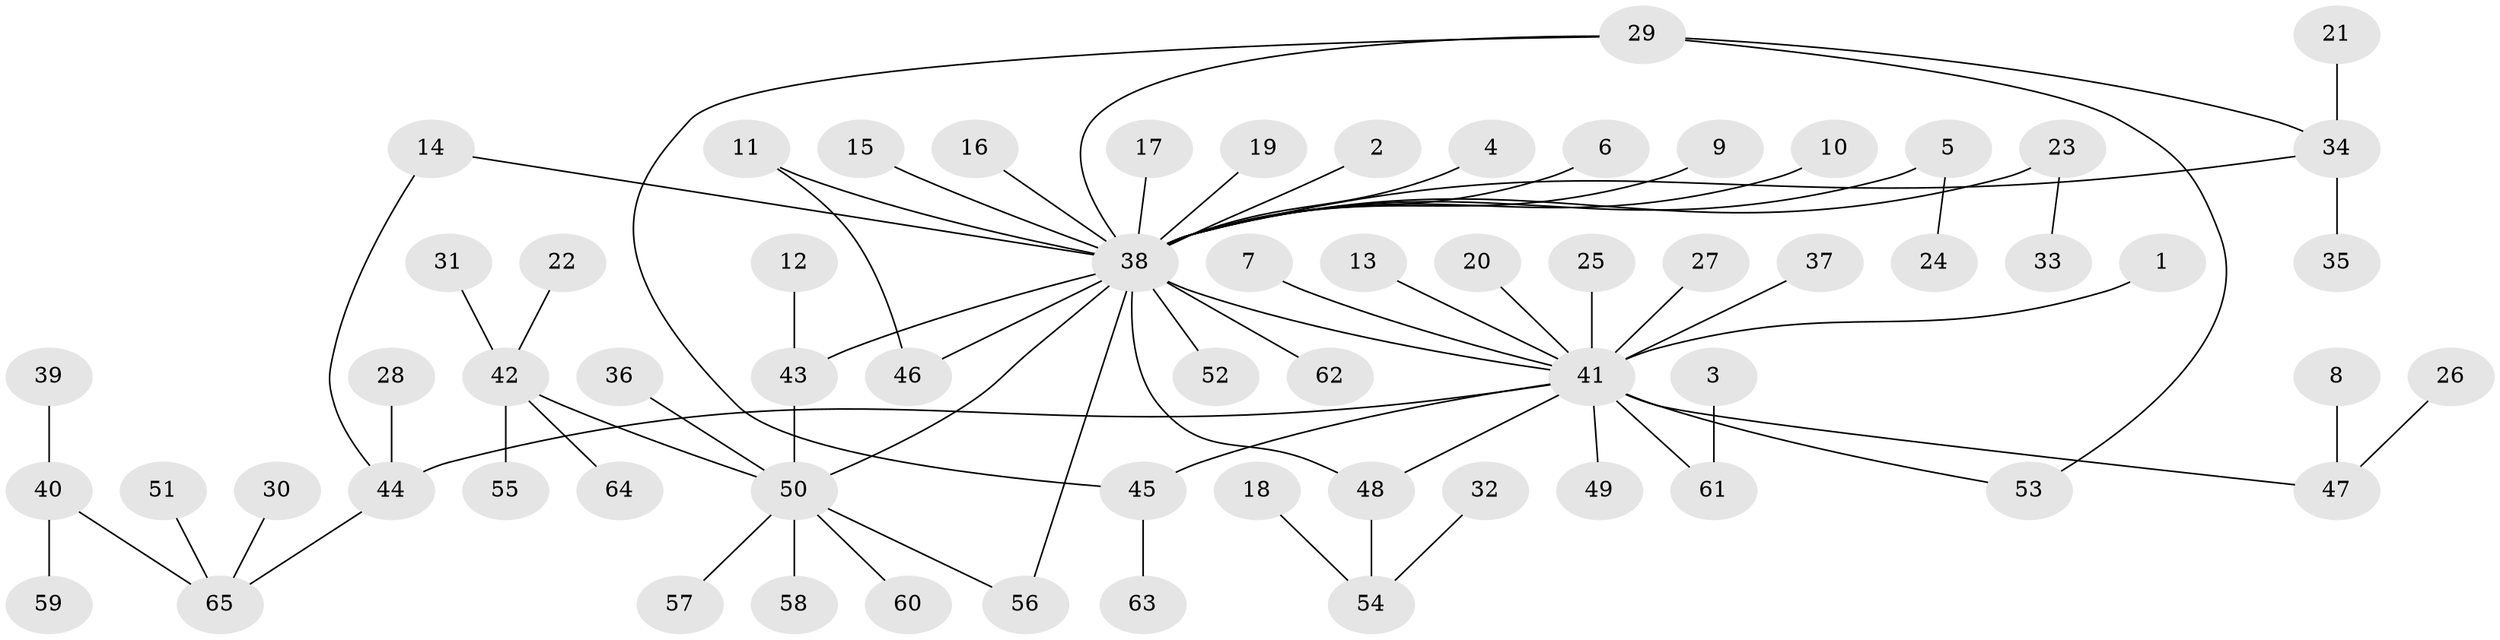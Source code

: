 // original degree distribution, {23: 0.007692307692307693, 9: 0.007692307692307693, 18: 0.007692307692307693, 5: 0.038461538461538464, 6: 0.015384615384615385, 2: 0.2153846153846154, 4: 0.038461538461538464, 1: 0.5692307692307692, 3: 0.1}
// Generated by graph-tools (version 1.1) at 2025/49/03/09/25 03:49:46]
// undirected, 65 vertices, 72 edges
graph export_dot {
graph [start="1"]
  node [color=gray90,style=filled];
  1;
  2;
  3;
  4;
  5;
  6;
  7;
  8;
  9;
  10;
  11;
  12;
  13;
  14;
  15;
  16;
  17;
  18;
  19;
  20;
  21;
  22;
  23;
  24;
  25;
  26;
  27;
  28;
  29;
  30;
  31;
  32;
  33;
  34;
  35;
  36;
  37;
  38;
  39;
  40;
  41;
  42;
  43;
  44;
  45;
  46;
  47;
  48;
  49;
  50;
  51;
  52;
  53;
  54;
  55;
  56;
  57;
  58;
  59;
  60;
  61;
  62;
  63;
  64;
  65;
  1 -- 41 [weight=1.0];
  2 -- 38 [weight=1.0];
  3 -- 61 [weight=1.0];
  4 -- 38 [weight=1.0];
  5 -- 24 [weight=1.0];
  5 -- 38 [weight=1.0];
  6 -- 38 [weight=1.0];
  7 -- 41 [weight=1.0];
  8 -- 47 [weight=1.0];
  9 -- 38 [weight=1.0];
  10 -- 38 [weight=1.0];
  11 -- 38 [weight=1.0];
  11 -- 46 [weight=1.0];
  12 -- 43 [weight=1.0];
  13 -- 41 [weight=1.0];
  14 -- 38 [weight=1.0];
  14 -- 44 [weight=1.0];
  15 -- 38 [weight=1.0];
  16 -- 38 [weight=1.0];
  17 -- 38 [weight=1.0];
  18 -- 54 [weight=1.0];
  19 -- 38 [weight=1.0];
  20 -- 41 [weight=1.0];
  21 -- 34 [weight=1.0];
  22 -- 42 [weight=1.0];
  23 -- 33 [weight=1.0];
  23 -- 38 [weight=1.0];
  25 -- 41 [weight=1.0];
  26 -- 47 [weight=1.0];
  27 -- 41 [weight=1.0];
  28 -- 44 [weight=1.0];
  29 -- 34 [weight=1.0];
  29 -- 38 [weight=1.0];
  29 -- 45 [weight=1.0];
  29 -- 53 [weight=1.0];
  30 -- 65 [weight=1.0];
  31 -- 42 [weight=1.0];
  32 -- 54 [weight=1.0];
  34 -- 35 [weight=1.0];
  34 -- 38 [weight=1.0];
  36 -- 50 [weight=1.0];
  37 -- 41 [weight=1.0];
  38 -- 41 [weight=1.0];
  38 -- 43 [weight=1.0];
  38 -- 46 [weight=1.0];
  38 -- 48 [weight=1.0];
  38 -- 50 [weight=1.0];
  38 -- 52 [weight=1.0];
  38 -- 56 [weight=1.0];
  38 -- 62 [weight=1.0];
  39 -- 40 [weight=1.0];
  40 -- 59 [weight=1.0];
  40 -- 65 [weight=1.0];
  41 -- 44 [weight=1.0];
  41 -- 45 [weight=1.0];
  41 -- 47 [weight=1.0];
  41 -- 48 [weight=1.0];
  41 -- 49 [weight=1.0];
  41 -- 53 [weight=1.0];
  41 -- 61 [weight=1.0];
  42 -- 50 [weight=1.0];
  42 -- 55 [weight=1.0];
  42 -- 64 [weight=1.0];
  43 -- 50 [weight=1.0];
  44 -- 65 [weight=1.0];
  45 -- 63 [weight=1.0];
  48 -- 54 [weight=1.0];
  50 -- 56 [weight=1.0];
  50 -- 57 [weight=1.0];
  50 -- 58 [weight=1.0];
  50 -- 60 [weight=1.0];
  51 -- 65 [weight=1.0];
}
